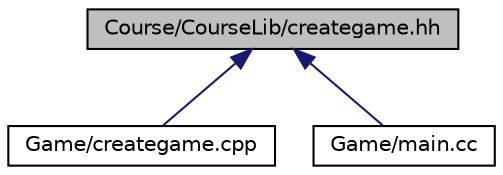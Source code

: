digraph "Course/CourseLib/creategame.hh"
{
 // LATEX_PDF_SIZE
  edge [fontname="Helvetica",fontsize="10",labelfontname="Helvetica",labelfontsize="10"];
  node [fontname="Helvetica",fontsize="10",shape=record];
  Node1 [label="Course/CourseLib/creategame.hh",height=0.2,width=0.4,color="black", fillcolor="grey75", style="filled", fontcolor="black",tooltip="Defines a function that creates the city (Students implement it)."];
  Node1 -> Node2 [dir="back",color="midnightblue",fontsize="10",style="solid",fontname="Helvetica"];
  Node2 [label="Game/creategame.cpp",height=0.2,width=0.4,color="black", fillcolor="white", style="filled",URL="$creategame_8cpp.html",tooltip=" "];
  Node1 -> Node3 [dir="back",color="midnightblue",fontsize="10",style="solid",fontname="Helvetica"];
  Node3 [label="Game/main.cc",height=0.2,width=0.4,color="black", fillcolor="white", style="filled",URL="$main_8cc.html",tooltip=" "];
}
